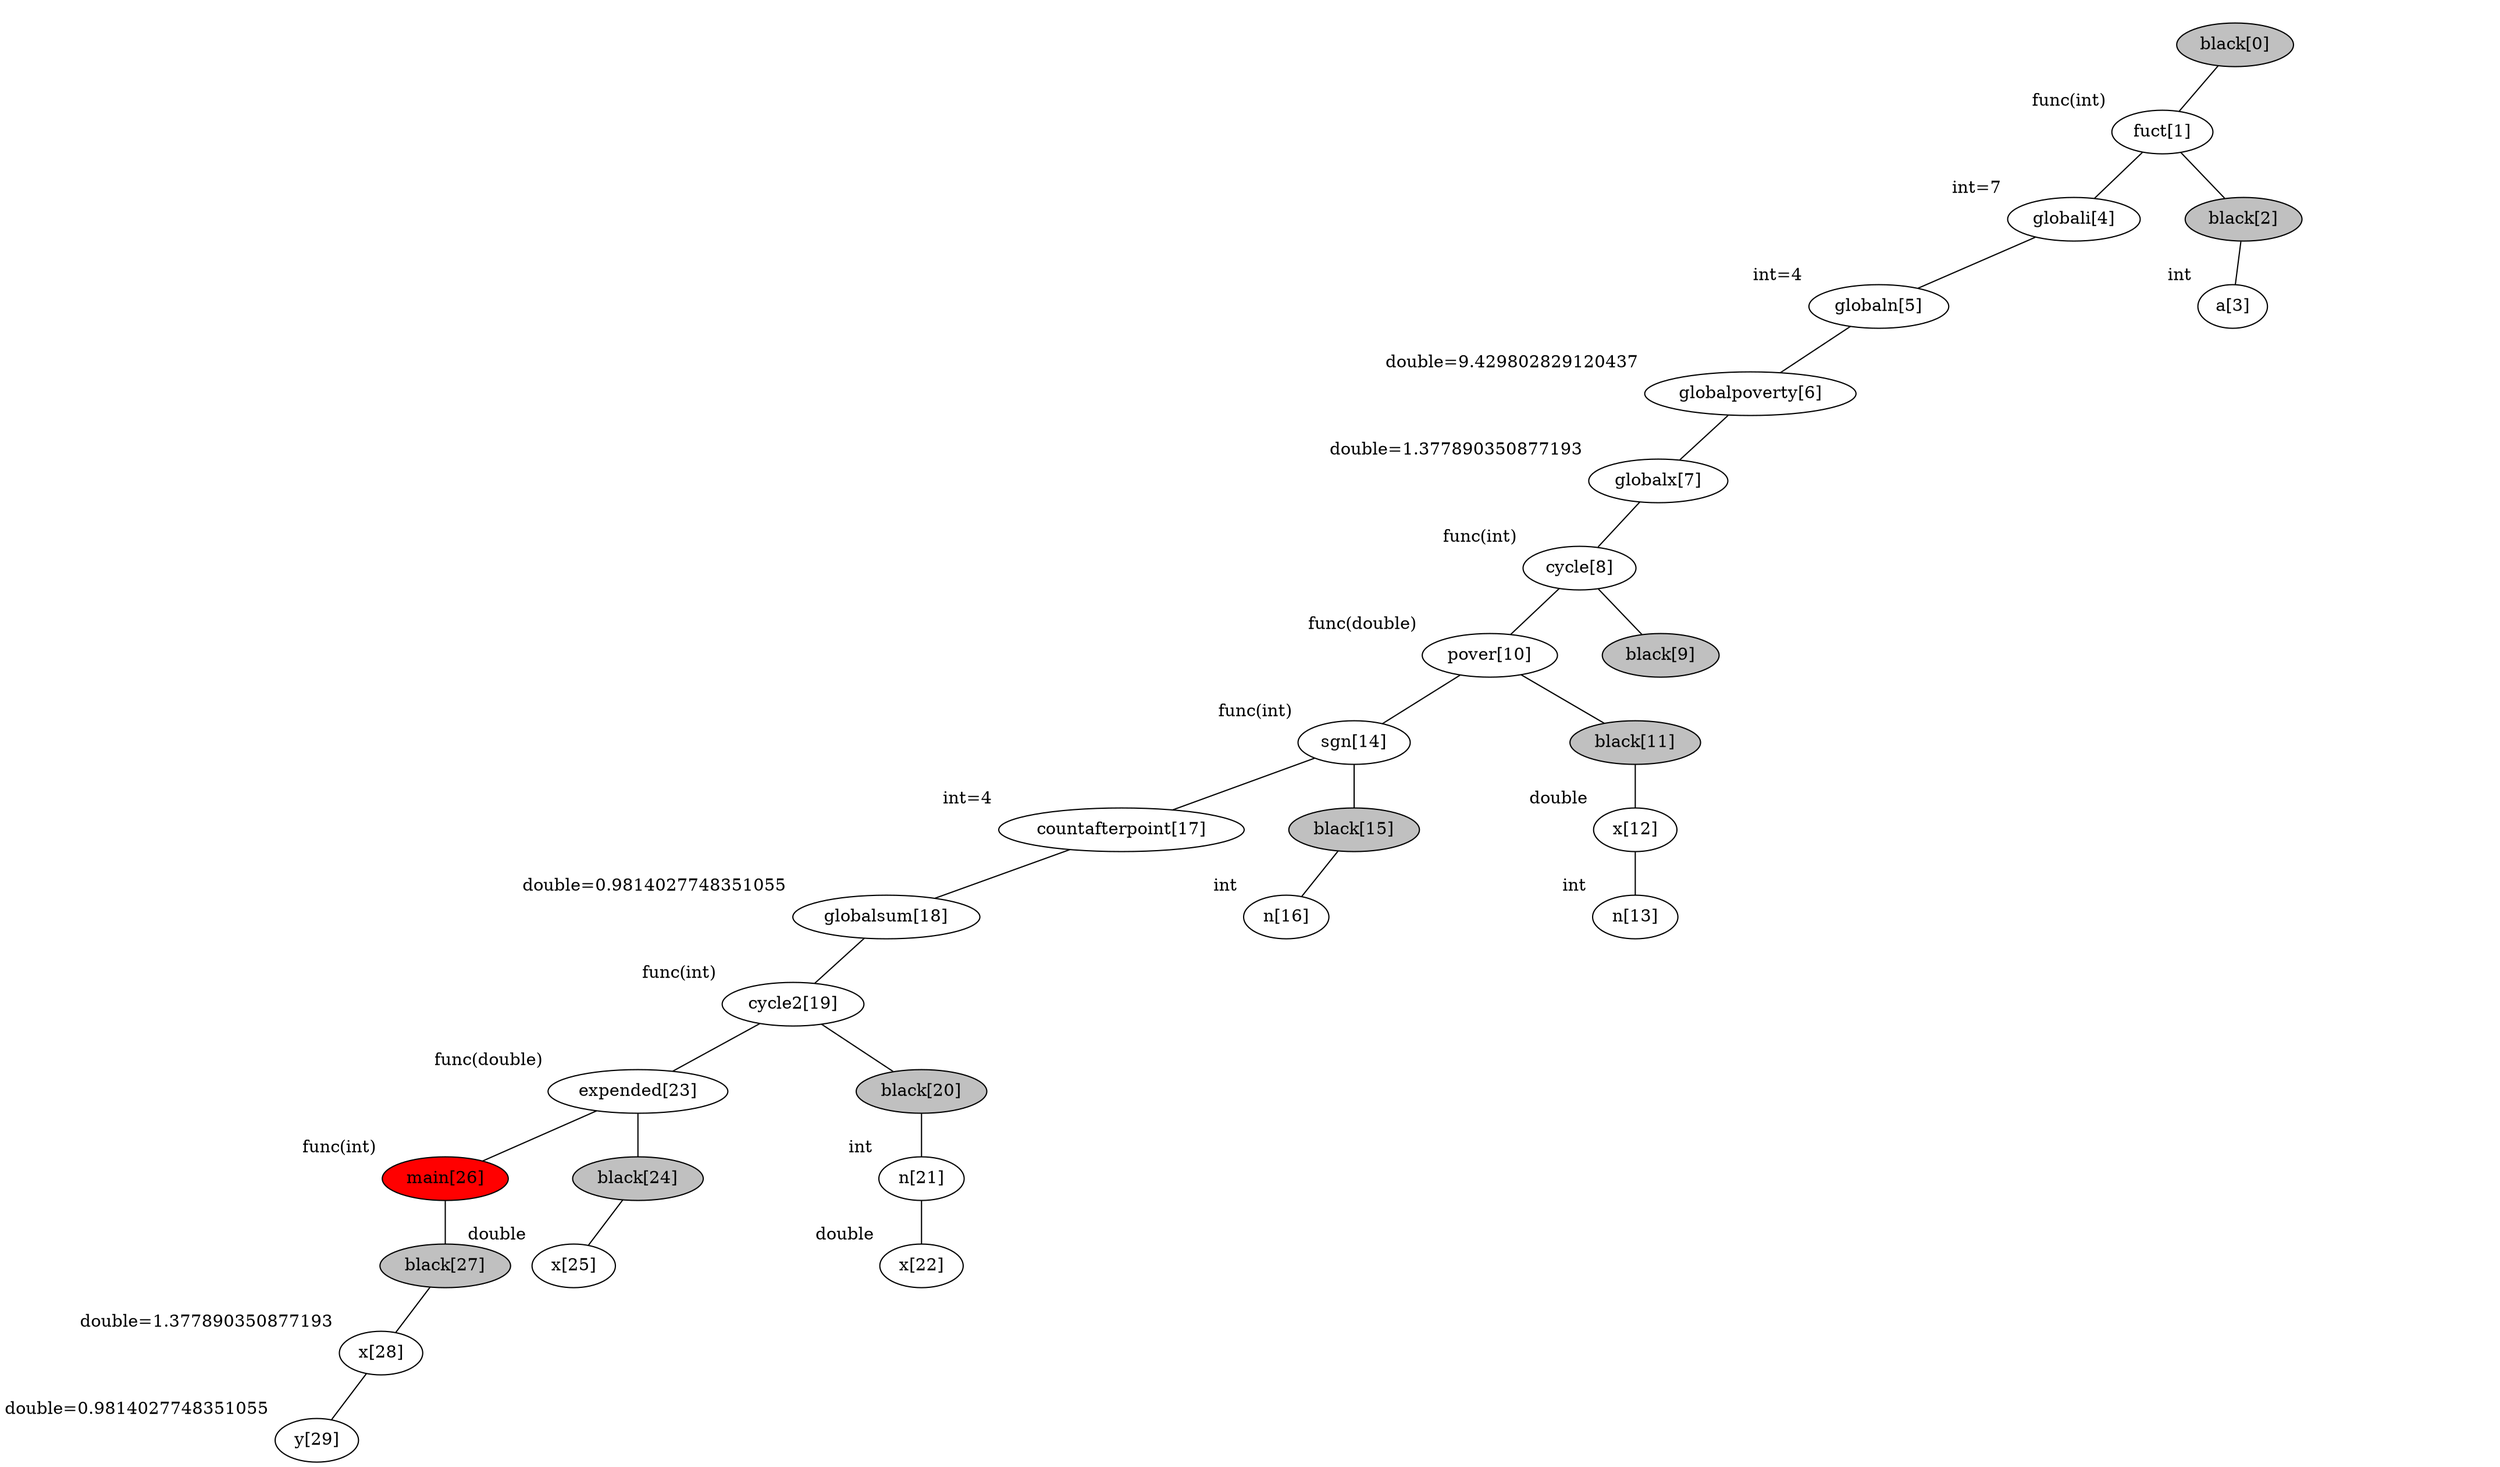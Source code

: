 graph binary {
	dpi="400";
	v0[style=filled, fillcolor=grey]
	v0[label="black[0]"]
	v0[xlabel=" "]
	v0 -- v1
	v0center [style=invis, width=0, label=""];
	v0 -- v0center [style=invis];
	v0notVisibleR [style=invis]
	v0 -- v0notVisibleR [style=invis];
	{
		rank=same v1 -- v0center  -- v0notVisibleR  [style=invis] 
	}
	v1[label="fuct[1]"]
	v1[xlabel="func(int) "]
	v1 -- v4
	v1center [style=invis, width=0, label=""];
	v1 -- v1center [style=invis];
	v1 -- v2	{
		rank=same v4 -- v1center  -- v2 [style=invis] 
	}
	v4[label="globali[4]"]
	v4[xlabel="int=7 "]
	v4 -- v5
	v4center [style=invis, width=0, label=""];
	v4 -- v4center [style=invis];
	v4notVisibleR [style=invis]
	v4 -- v4notVisibleR [style=invis];
	{
		rank=same v5 -- v4center  -- v4notVisibleR  [style=invis] 
	}
	v5[label="globaln[5]"]
	v5[xlabel="int=4 "]
	v5 -- v6
	v5center [style=invis, width=0, label=""];
	v5 -- v5center [style=invis];
	v5notVisibleR [style=invis]
	v5 -- v5notVisibleR [style=invis];
	{
		rank=same v6 -- v5center  -- v5notVisibleR  [style=invis] 
	}
	v6[label="globalpoverty[6]"]
	v6[xlabel="double=9.429802829120437 "]
	v6 -- v7
	v6center [style=invis, width=0, label=""];
	v6 -- v6center [style=invis];
	v6notVisibleR [style=invis]
	v6 -- v6notVisibleR [style=invis];
	{
		rank=same v7 -- v6center  -- v6notVisibleR  [style=invis] 
	}
	v7[label="globalx[7]"]
	v7[xlabel="double=1.377890350877193 "]
	v7 -- v8
	v7center [style=invis, width=0, label=""];
	v7 -- v7center [style=invis];
	v7notVisibleR [style=invis]
	v7 -- v7notVisibleR [style=invis];
	{
		rank=same v8 -- v7center  -- v7notVisibleR  [style=invis] 
	}
	v8[label="cycle[8]"]
	v8[xlabel="func(int) "]
	v8 -- v10
	v8center [style=invis, width=0, label=""];
	v8 -- v8center [style=invis];
	v8 -- v9	{
		rank=same v10 -- v8center  -- v9 [style=invis] 
	}
	v10[label="pover[10]"]
	v10[xlabel="func(double) "]
	v10 -- v14
	v10center [style=invis, width=0, label=""];
	v10 -- v10center [style=invis];
	v10 -- v11	{
		rank=same v14 -- v10center  -- v11 [style=invis] 
	}
	v14[label="sgn[14]"]
	v14[xlabel="func(int) "]
	v14 -- v17
	v14center [style=invis, width=0, label=""];
	v14 -- v14center [style=invis];
	v14 -- v15	{
		rank=same v17 -- v14center  -- v15 [style=invis] 
	}
	v17[label="countafterpoint[17]"]
	v17[xlabel="int=4 "]
	v17 -- v18
	v17center [style=invis, width=0, label=""];
	v17 -- v17center [style=invis];
	v17notVisibleR [style=invis]
	v17 -- v17notVisibleR [style=invis];
	{
		rank=same v18 -- v17center  -- v17notVisibleR  [style=invis] 
	}
	v18[label="globalsum[18]"]
	v18[xlabel="double=0.9814027748351055 "]
	v18 -- v19
	v18center [style=invis, width=0, label=""];
	v18 -- v18center [style=invis];
	v18notVisibleR [style=invis]
	v18 -- v18notVisibleR [style=invis];
	{
		rank=same v19 -- v18center  -- v18notVisibleR  [style=invis] 
	}
	v19[label="cycle2[19]"]
	v19[xlabel="func(int) "]
	v19 -- v23
	v19center [style=invis, width=0, label=""];
	v19 -- v19center [style=invis];
	v19 -- v20	{
		rank=same v23 -- v19center  -- v20 [style=invis] 
	}
	v23[label="expended[23]"]
	v23[xlabel="func(double) "]
	v23 -- v26
	v23center [style=invis, width=0, label=""];
	v23 -- v23center [style=invis];
	v23 -- v24	{
		rank=same v26 -- v23center  -- v24 [style=invis] 
	}
	v26[label="main[26]"]
	v26[style=filled, fillcolor=red]
	v26[xlabel="func(int) "]
	v26notVisibleL [style=invis]
	v26 -- v26notVisibleL [style=invis];
	v26center [style=invis, width=0, label=""];
	v26 -- v26center [style=invis];
	v26 -- v27	{
		rank=same v26notVisibleL -- v26center  -- v27 [style=invis] 
	}
	v27[style=filled, fillcolor=grey]
	v27[label="black[27]"]
	v27[xlabel=" "]
	v27 -- v28
	v27center [style=invis, width=0, label=""];
	v27 -- v27center [style=invis];
	v27notVisibleR [style=invis]
	v27 -- v27notVisibleR [style=invis];
	{
		rank=same v28 -- v27center  -- v27notVisibleR  [style=invis] 
	}
	v28[label="x[28]"]
	v28[xlabel="double=1.377890350877193 "]
	v28 -- v29
	v28center [style=invis, width=0, label=""];
	v28 -- v28center [style=invis];
	v28notVisibleR [style=invis]
	v28 -- v28notVisibleR [style=invis];
	{
		rank=same v29 -- v28center  -- v28notVisibleR  [style=invis] 
	}
	v29[label="y[29]"]
	v29[xlabel="double=0.9814027748351055 "]
	v24[style=filled, fillcolor=grey]
	v24[label="black[24]"]
	v24[xlabel=" "]
	v24 -- v25
	v24center [style=invis, width=0, label=""];
	v24 -- v24center [style=invis];
	v24notVisibleR [style=invis]
	v24 -- v24notVisibleR [style=invis];
	{
		rank=same v25 -- v24center  -- v24notVisibleR  [style=invis] 
	}
	v25[label="x[25]"]
	v25[xlabel="double "]
	v20[style=filled, fillcolor=grey]
	v20[label="black[20]"]
	v20[xlabel=" "]
	v20 -- v21
	v20center [style=invis, width=0, label=""];
	v20 -- v20center [style=invis];
	v20notVisibleR [style=invis]
	v20 -- v20notVisibleR [style=invis];
	{
		rank=same v21 -- v20center  -- v20notVisibleR  [style=invis] 
	}
	v21[label="n[21]"]
	v21[xlabel="int "]
	v21 -- v22
	v21center [style=invis, width=0, label=""];
	v21 -- v21center [style=invis];
	v21notVisibleR [style=invis]
	v21 -- v21notVisibleR [style=invis];
	{
		rank=same v22 -- v21center  -- v21notVisibleR  [style=invis] 
	}
	v22[label="x[22]"]
	v22[xlabel="double "]
	v15[style=filled, fillcolor=grey]
	v15[label="black[15]"]
	v15[xlabel=" "]
	v15 -- v16
	v15center [style=invis, width=0, label=""];
	v15 -- v15center [style=invis];
	v15notVisibleR [style=invis]
	v15 -- v15notVisibleR [style=invis];
	{
		rank=same v16 -- v15center  -- v15notVisibleR  [style=invis] 
	}
	v16[label="n[16]"]
	v16[xlabel="int "]
	v11[style=filled, fillcolor=grey]
	v11[label="black[11]"]
	v11[xlabel=" "]
	v11 -- v12
	v11center [style=invis, width=0, label=""];
	v11 -- v11center [style=invis];
	v11notVisibleR [style=invis]
	v11 -- v11notVisibleR [style=invis];
	{
		rank=same v12 -- v11center  -- v11notVisibleR  [style=invis] 
	}
	v12[label="x[12]"]
	v12[xlabel="double "]
	v12 -- v13
	v12center [style=invis, width=0, label=""];
	v12 -- v12center [style=invis];
	v12notVisibleR [style=invis]
	v12 -- v12notVisibleR [style=invis];
	{
		rank=same v13 -- v12center  -- v12notVisibleR  [style=invis] 
	}
	v13[label="n[13]"]
	v13[xlabel="int "]
	v9[style=filled, fillcolor=grey]
	v9[label="black[9]"]
	v9[xlabel=" "]
	v2[style=filled, fillcolor=grey]
	v2[label="black[2]"]
	v2[xlabel=" "]
	v2 -- v3
	v2center [style=invis, width=0, label=""];
	v2 -- v2center [style=invis];
	v2notVisibleR [style=invis]
	v2 -- v2notVisibleR [style=invis];
	{
		rank=same v3 -- v2center  -- v2notVisibleR  [style=invis] 
	}
	v3[label="a[3]"]
	v3[xlabel="int "]

}
